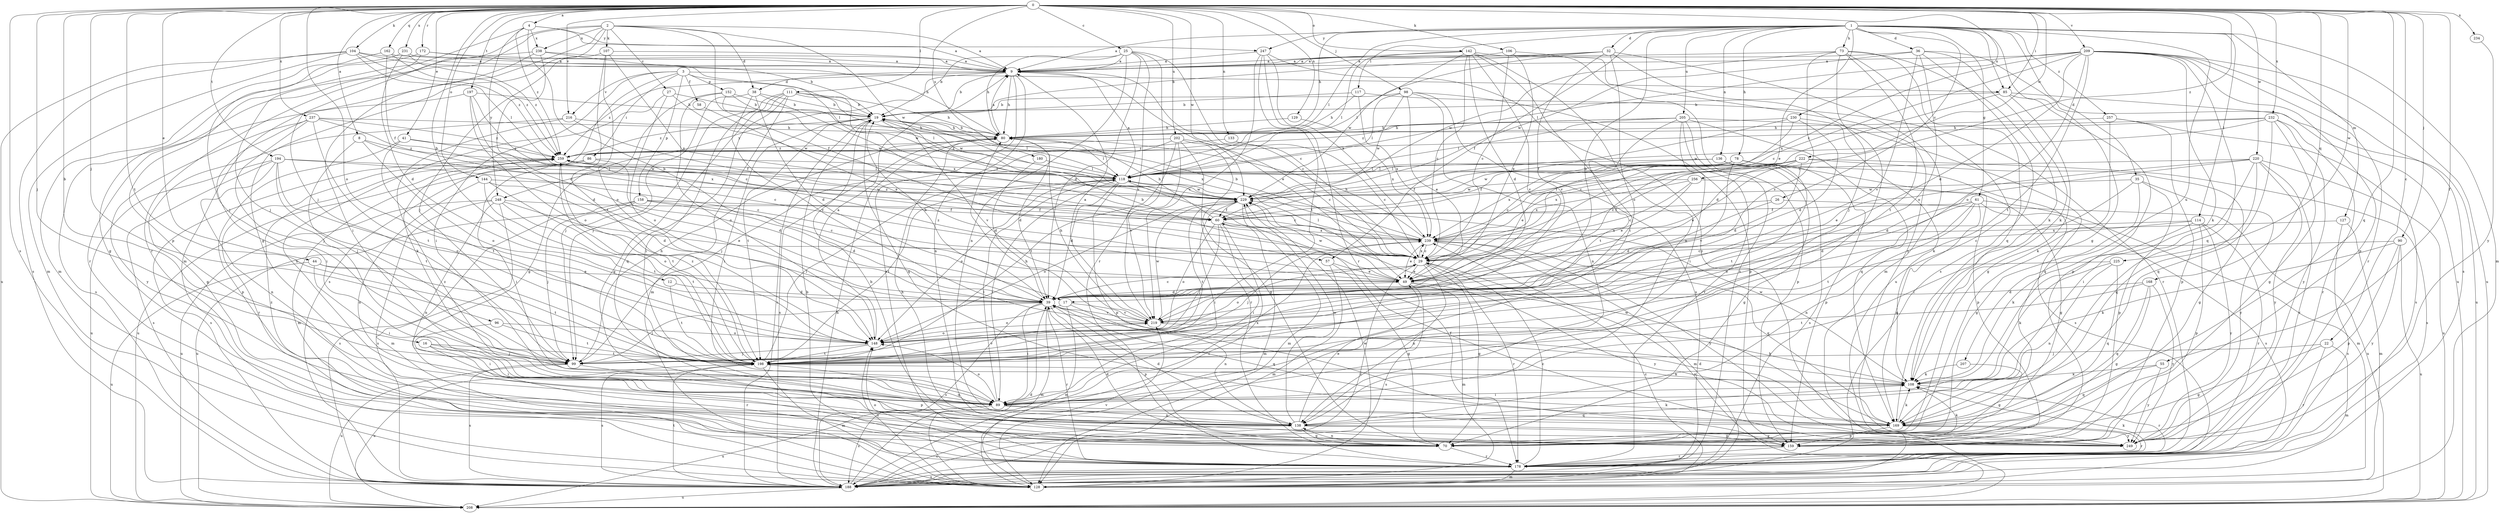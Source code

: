 strict digraph  {
0;
1;
2;
3;
4;
8;
9;
12;
16;
17;
19;
22;
25;
26;
27;
29;
32;
35;
36;
38;
39;
41;
44;
49;
55;
57;
58;
60;
61;
70;
73;
78;
80;
85;
86;
89;
90;
96;
98;
99;
104;
106;
107;
108;
111;
114;
117;
118;
127;
128;
129;
133;
136;
138;
142;
144;
148;
152;
158;
159;
162;
168;
169;
172;
178;
180;
188;
194;
197;
198;
202;
205;
207;
208;
209;
216;
219;
220;
222;
225;
229;
230;
231;
232;
234;
237;
238;
239;
247;
248;
249;
256;
257;
259;
0 -> 4  [label=a];
0 -> 8  [label=a];
0 -> 12  [label=b];
0 -> 16  [label=b];
0 -> 22  [label=c];
0 -> 25  [label=c];
0 -> 41  [label=e];
0 -> 44  [label=e];
0 -> 55  [label=f];
0 -> 85  [label=i];
0 -> 90  [label=j];
0 -> 96  [label=j];
0 -> 98  [label=j];
0 -> 99  [label=j];
0 -> 104  [label=k];
0 -> 106  [label=k];
0 -> 111  [label=l];
0 -> 129  [label=n];
0 -> 133  [label=n];
0 -> 142  [label=o];
0 -> 144  [label=o];
0 -> 148  [label=o];
0 -> 162  [label=q];
0 -> 168  [label=q];
0 -> 169  [label=q];
0 -> 172  [label=r];
0 -> 180  [label=s];
0 -> 188  [label=s];
0 -> 194  [label=t];
0 -> 197  [label=t];
0 -> 198  [label=t];
0 -> 202  [label=u];
0 -> 209  [label=v];
0 -> 216  [label=v];
0 -> 220  [label=w];
0 -> 222  [label=w];
0 -> 225  [label=w];
0 -> 229  [label=w];
0 -> 230  [label=x];
0 -> 231  [label=x];
0 -> 232  [label=x];
0 -> 234  [label=x];
0 -> 237  [label=x];
0 -> 256  [label=z];
1 -> 9  [label=a];
1 -> 17  [label=b];
1 -> 26  [label=c];
1 -> 32  [label=d];
1 -> 35  [label=d];
1 -> 36  [label=d];
1 -> 49  [label=e];
1 -> 57  [label=f];
1 -> 61  [label=g];
1 -> 70  [label=g];
1 -> 73  [label=h];
1 -> 78  [label=h];
1 -> 80  [label=h];
1 -> 85  [label=i];
1 -> 114  [label=l];
1 -> 117  [label=l];
1 -> 118  [label=l];
1 -> 127  [label=m];
1 -> 128  [label=m];
1 -> 136  [label=n];
1 -> 205  [label=u];
1 -> 207  [label=u];
1 -> 247  [label=y];
1 -> 257  [label=z];
2 -> 9  [label=a];
2 -> 27  [label=c];
2 -> 38  [label=d];
2 -> 57  [label=f];
2 -> 70  [label=g];
2 -> 99  [label=j];
2 -> 107  [label=k];
2 -> 128  [label=m];
2 -> 178  [label=r];
2 -> 229  [label=w];
2 -> 238  [label=x];
3 -> 58  [label=f];
3 -> 85  [label=i];
3 -> 86  [label=i];
3 -> 89  [label=i];
3 -> 152  [label=p];
3 -> 158  [label=p];
3 -> 188  [label=s];
3 -> 216  [label=v];
3 -> 229  [label=w];
4 -> 9  [label=a];
4 -> 17  [label=b];
4 -> 159  [label=p];
4 -> 238  [label=x];
4 -> 247  [label=y];
4 -> 248  [label=y];
4 -> 259  [label=z];
8 -> 29  [label=c];
8 -> 99  [label=j];
8 -> 148  [label=o];
8 -> 259  [label=z];
9 -> 19  [label=b];
9 -> 29  [label=c];
9 -> 38  [label=d];
9 -> 49  [label=e];
9 -> 80  [label=h];
9 -> 138  [label=n];
9 -> 178  [label=r];
9 -> 248  [label=y];
9 -> 259  [label=z];
12 -> 39  [label=d];
12 -> 198  [label=t];
16 -> 89  [label=i];
16 -> 99  [label=j];
16 -> 178  [label=r];
16 -> 198  [label=t];
17 -> 128  [label=m];
17 -> 138  [label=n];
17 -> 148  [label=o];
17 -> 219  [label=v];
19 -> 80  [label=h];
19 -> 89  [label=i];
19 -> 118  [label=l];
19 -> 169  [label=q];
19 -> 188  [label=s];
19 -> 198  [label=t];
19 -> 219  [label=v];
19 -> 239  [label=x];
19 -> 259  [label=z];
22 -> 70  [label=g];
22 -> 99  [label=j];
22 -> 128  [label=m];
22 -> 178  [label=r];
25 -> 9  [label=a];
25 -> 19  [label=b];
25 -> 29  [label=c];
25 -> 39  [label=d];
25 -> 80  [label=h];
25 -> 138  [label=n];
25 -> 178  [label=r];
25 -> 219  [label=v];
26 -> 39  [label=d];
26 -> 60  [label=f];
26 -> 208  [label=u];
27 -> 19  [label=b];
27 -> 138  [label=n];
27 -> 148  [label=o];
27 -> 229  [label=w];
29 -> 49  [label=e];
29 -> 70  [label=g];
29 -> 118  [label=l];
29 -> 138  [label=n];
29 -> 148  [label=o];
29 -> 178  [label=r];
29 -> 239  [label=x];
32 -> 9  [label=a];
32 -> 19  [label=b];
32 -> 89  [label=i];
32 -> 118  [label=l];
32 -> 128  [label=m];
32 -> 148  [label=o];
32 -> 219  [label=v];
35 -> 70  [label=g];
35 -> 89  [label=i];
35 -> 159  [label=p];
35 -> 229  [label=w];
35 -> 249  [label=y];
36 -> 9  [label=a];
36 -> 108  [label=k];
36 -> 148  [label=o];
36 -> 188  [label=s];
36 -> 208  [label=u];
36 -> 219  [label=v];
36 -> 229  [label=w];
38 -> 19  [label=b];
38 -> 39  [label=d];
38 -> 99  [label=j];
38 -> 219  [label=v];
38 -> 239  [label=x];
39 -> 19  [label=b];
39 -> 29  [label=c];
39 -> 89  [label=i];
39 -> 99  [label=j];
39 -> 128  [label=m];
39 -> 159  [label=p];
39 -> 169  [label=q];
39 -> 178  [label=r];
39 -> 188  [label=s];
39 -> 219  [label=v];
41 -> 159  [label=p];
41 -> 198  [label=t];
41 -> 229  [label=w];
41 -> 259  [label=z];
44 -> 49  [label=e];
44 -> 89  [label=i];
44 -> 198  [label=t];
44 -> 208  [label=u];
49 -> 19  [label=b];
49 -> 39  [label=d];
49 -> 128  [label=m];
49 -> 188  [label=s];
49 -> 229  [label=w];
49 -> 249  [label=y];
49 -> 259  [label=z];
55 -> 108  [label=k];
55 -> 169  [label=q];
55 -> 249  [label=y];
57 -> 49  [label=e];
57 -> 70  [label=g];
57 -> 128  [label=m];
58 -> 49  [label=e];
60 -> 80  [label=h];
60 -> 89  [label=i];
60 -> 99  [label=j];
60 -> 128  [label=m];
60 -> 148  [label=o];
60 -> 188  [label=s];
60 -> 239  [label=x];
60 -> 259  [label=z];
61 -> 39  [label=d];
61 -> 60  [label=f];
61 -> 128  [label=m];
61 -> 138  [label=n];
61 -> 169  [label=q];
61 -> 188  [label=s];
61 -> 198  [label=t];
70 -> 19  [label=b];
70 -> 39  [label=d];
70 -> 138  [label=n];
70 -> 178  [label=r];
70 -> 259  [label=z];
73 -> 9  [label=a];
73 -> 99  [label=j];
73 -> 108  [label=k];
73 -> 169  [label=q];
73 -> 198  [label=t];
73 -> 208  [label=u];
73 -> 219  [label=v];
73 -> 229  [label=w];
78 -> 29  [label=c];
78 -> 49  [label=e];
78 -> 60  [label=f];
78 -> 118  [label=l];
78 -> 159  [label=p];
78 -> 188  [label=s];
78 -> 198  [label=t];
78 -> 219  [label=v];
78 -> 229  [label=w];
78 -> 239  [label=x];
80 -> 9  [label=a];
80 -> 19  [label=b];
80 -> 39  [label=d];
80 -> 118  [label=l];
80 -> 188  [label=s];
80 -> 259  [label=z];
85 -> 19  [label=b];
85 -> 39  [label=d];
85 -> 70  [label=g];
85 -> 159  [label=p];
85 -> 208  [label=u];
86 -> 39  [label=d];
86 -> 89  [label=i];
86 -> 118  [label=l];
86 -> 128  [label=m];
86 -> 208  [label=u];
89 -> 118  [label=l];
89 -> 138  [label=n];
89 -> 148  [label=o];
89 -> 169  [label=q];
89 -> 188  [label=s];
89 -> 208  [label=u];
89 -> 239  [label=x];
89 -> 259  [label=z];
90 -> 29  [label=c];
90 -> 108  [label=k];
90 -> 159  [label=p];
90 -> 208  [label=u];
90 -> 249  [label=y];
96 -> 89  [label=i];
96 -> 148  [label=o];
96 -> 198  [label=t];
98 -> 19  [label=b];
98 -> 49  [label=e];
98 -> 118  [label=l];
98 -> 138  [label=n];
98 -> 159  [label=p];
98 -> 188  [label=s];
98 -> 229  [label=w];
99 -> 80  [label=h];
99 -> 159  [label=p];
99 -> 188  [label=s];
99 -> 208  [label=u];
104 -> 9  [label=a];
104 -> 80  [label=h];
104 -> 118  [label=l];
104 -> 128  [label=m];
104 -> 188  [label=s];
104 -> 208  [label=u];
104 -> 259  [label=z];
106 -> 9  [label=a];
106 -> 29  [label=c];
106 -> 49  [label=e];
106 -> 188  [label=s];
107 -> 9  [label=a];
107 -> 99  [label=j];
107 -> 148  [label=o];
107 -> 198  [label=t];
107 -> 239  [label=x];
108 -> 80  [label=h];
108 -> 89  [label=i];
108 -> 178  [label=r];
108 -> 229  [label=w];
111 -> 19  [label=b];
111 -> 70  [label=g];
111 -> 80  [label=h];
111 -> 89  [label=i];
111 -> 99  [label=j];
111 -> 128  [label=m];
111 -> 169  [label=q];
111 -> 229  [label=w];
114 -> 29  [label=c];
114 -> 108  [label=k];
114 -> 159  [label=p];
114 -> 178  [label=r];
114 -> 239  [label=x];
114 -> 249  [label=y];
117 -> 19  [label=b];
117 -> 80  [label=h];
117 -> 178  [label=r];
117 -> 239  [label=x];
118 -> 9  [label=a];
118 -> 29  [label=c];
118 -> 39  [label=d];
118 -> 89  [label=i];
118 -> 148  [label=o];
118 -> 159  [label=p];
118 -> 198  [label=t];
118 -> 229  [label=w];
127 -> 128  [label=m];
127 -> 188  [label=s];
127 -> 239  [label=x];
128 -> 29  [label=c];
128 -> 148  [label=o];
128 -> 219  [label=v];
128 -> 229  [label=w];
129 -> 80  [label=h];
129 -> 239  [label=x];
133 -> 29  [label=c];
133 -> 259  [label=z];
136 -> 60  [label=f];
136 -> 70  [label=g];
136 -> 118  [label=l];
136 -> 159  [label=p];
136 -> 188  [label=s];
138 -> 39  [label=d];
138 -> 49  [label=e];
138 -> 70  [label=g];
138 -> 108  [label=k];
138 -> 159  [label=p];
138 -> 188  [label=s];
138 -> 229  [label=w];
138 -> 249  [label=y];
142 -> 9  [label=a];
142 -> 29  [label=c];
142 -> 39  [label=d];
142 -> 89  [label=i];
142 -> 118  [label=l];
142 -> 138  [label=n];
142 -> 219  [label=v];
142 -> 229  [label=w];
142 -> 249  [label=y];
144 -> 39  [label=d];
144 -> 138  [label=n];
144 -> 148  [label=o];
144 -> 198  [label=t];
144 -> 229  [label=w];
148 -> 9  [label=a];
148 -> 99  [label=j];
148 -> 198  [label=t];
152 -> 19  [label=b];
152 -> 70  [label=g];
152 -> 118  [label=l];
152 -> 148  [label=o];
152 -> 229  [label=w];
158 -> 29  [label=c];
158 -> 39  [label=d];
158 -> 60  [label=f];
158 -> 99  [label=j];
158 -> 188  [label=s];
158 -> 208  [label=u];
159 -> 108  [label=k];
159 -> 178  [label=r];
162 -> 9  [label=a];
162 -> 60  [label=f];
162 -> 128  [label=m];
162 -> 259  [label=z];
168 -> 39  [label=d];
168 -> 70  [label=g];
168 -> 169  [label=q];
168 -> 198  [label=t];
168 -> 249  [label=y];
169 -> 39  [label=d];
169 -> 108  [label=k];
169 -> 159  [label=p];
169 -> 178  [label=r];
169 -> 229  [label=w];
169 -> 249  [label=y];
172 -> 9  [label=a];
172 -> 70  [label=g];
172 -> 99  [label=j];
172 -> 118  [label=l];
178 -> 19  [label=b];
178 -> 29  [label=c];
178 -> 108  [label=k];
178 -> 128  [label=m];
178 -> 148  [label=o];
178 -> 188  [label=s];
180 -> 39  [label=d];
180 -> 118  [label=l];
188 -> 29  [label=c];
188 -> 39  [label=d];
188 -> 80  [label=h];
188 -> 198  [label=t];
188 -> 208  [label=u];
194 -> 29  [label=c];
194 -> 118  [label=l];
194 -> 138  [label=n];
194 -> 148  [label=o];
194 -> 188  [label=s];
194 -> 198  [label=t];
194 -> 208  [label=u];
197 -> 19  [label=b];
197 -> 29  [label=c];
197 -> 39  [label=d];
197 -> 148  [label=o];
197 -> 188  [label=s];
198 -> 108  [label=k];
198 -> 118  [label=l];
198 -> 128  [label=m];
198 -> 169  [label=q];
198 -> 188  [label=s];
198 -> 208  [label=u];
198 -> 219  [label=v];
198 -> 259  [label=z];
202 -> 29  [label=c];
202 -> 70  [label=g];
202 -> 99  [label=j];
202 -> 178  [label=r];
202 -> 198  [label=t];
202 -> 219  [label=v];
202 -> 259  [label=z];
205 -> 80  [label=h];
205 -> 89  [label=i];
205 -> 108  [label=k];
205 -> 118  [label=l];
205 -> 159  [label=p];
205 -> 169  [label=q];
205 -> 178  [label=r];
205 -> 198  [label=t];
205 -> 259  [label=z];
207 -> 70  [label=g];
207 -> 108  [label=k];
208 -> 239  [label=x];
209 -> 9  [label=a];
209 -> 29  [label=c];
209 -> 39  [label=d];
209 -> 108  [label=k];
209 -> 118  [label=l];
209 -> 148  [label=o];
209 -> 159  [label=p];
209 -> 169  [label=q];
209 -> 178  [label=r];
209 -> 188  [label=s];
209 -> 198  [label=t];
209 -> 208  [label=u];
209 -> 239  [label=x];
216 -> 60  [label=f];
216 -> 70  [label=g];
216 -> 80  [label=h];
216 -> 108  [label=k];
219 -> 9  [label=a];
219 -> 80  [label=h];
219 -> 108  [label=k];
219 -> 148  [label=o];
219 -> 229  [label=w];
220 -> 39  [label=d];
220 -> 49  [label=e];
220 -> 89  [label=i];
220 -> 118  [label=l];
220 -> 169  [label=q];
220 -> 178  [label=r];
220 -> 208  [label=u];
220 -> 249  [label=y];
222 -> 29  [label=c];
222 -> 39  [label=d];
222 -> 49  [label=e];
222 -> 60  [label=f];
222 -> 70  [label=g];
222 -> 118  [label=l];
222 -> 188  [label=s];
222 -> 239  [label=x];
225 -> 49  [label=e];
225 -> 108  [label=k];
225 -> 138  [label=n];
225 -> 169  [label=q];
229 -> 60  [label=f];
229 -> 89  [label=i];
229 -> 128  [label=m];
229 -> 148  [label=o];
229 -> 198  [label=t];
230 -> 29  [label=c];
230 -> 39  [label=d];
230 -> 60  [label=f];
230 -> 80  [label=h];
230 -> 169  [label=q];
231 -> 9  [label=a];
231 -> 39  [label=d];
231 -> 99  [label=j];
231 -> 259  [label=z];
232 -> 70  [label=g];
232 -> 80  [label=h];
232 -> 169  [label=q];
232 -> 178  [label=r];
232 -> 229  [label=w];
232 -> 249  [label=y];
232 -> 259  [label=z];
234 -> 249  [label=y];
237 -> 80  [label=h];
237 -> 89  [label=i];
237 -> 99  [label=j];
237 -> 198  [label=t];
237 -> 239  [label=x];
237 -> 249  [label=y];
237 -> 259  [label=z];
238 -> 9  [label=a];
238 -> 19  [label=b];
238 -> 39  [label=d];
238 -> 89  [label=i];
238 -> 178  [label=r];
239 -> 19  [label=b];
239 -> 29  [label=c];
239 -> 49  [label=e];
239 -> 80  [label=h];
239 -> 99  [label=j];
239 -> 128  [label=m];
239 -> 169  [label=q];
239 -> 249  [label=y];
247 -> 9  [label=a];
247 -> 178  [label=r];
247 -> 198  [label=t];
247 -> 219  [label=v];
247 -> 239  [label=x];
247 -> 249  [label=y];
248 -> 49  [label=e];
248 -> 60  [label=f];
248 -> 128  [label=m];
248 -> 138  [label=n];
248 -> 188  [label=s];
248 -> 198  [label=t];
248 -> 208  [label=u];
249 -> 60  [label=f];
249 -> 80  [label=h];
256 -> 29  [label=c];
256 -> 49  [label=e];
256 -> 70  [label=g];
256 -> 229  [label=w];
256 -> 239  [label=x];
257 -> 80  [label=h];
257 -> 108  [label=k];
257 -> 159  [label=p];
257 -> 188  [label=s];
259 -> 118  [label=l];
259 -> 178  [label=r];
259 -> 188  [label=s];
259 -> 198  [label=t];
}
